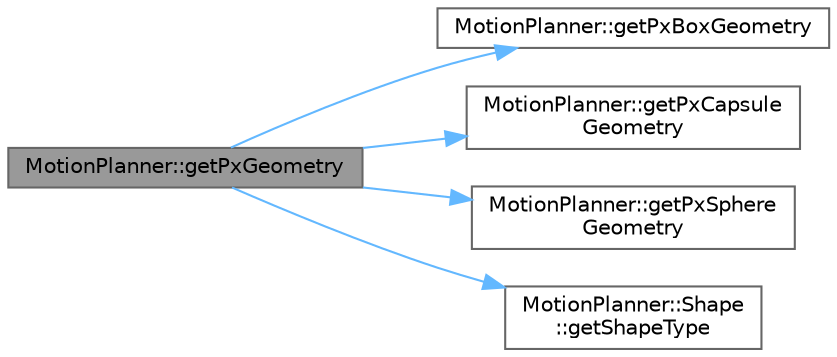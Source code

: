 digraph "MotionPlanner::getPxGeometry"
{
 // LATEX_PDF_SIZE
  bgcolor="transparent";
  edge [fontname=Helvetica,fontsize=10,labelfontname=Helvetica,labelfontsize=10];
  node [fontname=Helvetica,fontsize=10,shape=box,height=0.2,width=0.4];
  rankdir="LR";
  Node1 [label="MotionPlanner::getPxGeometry",height=0.2,width=0.4,color="gray40", fillcolor="grey60", style="filled", fontcolor="black",tooltip=" "];
  Node1 -> Node2 [color="steelblue1",style="solid"];
  Node2 [label="MotionPlanner::getPxBoxGeometry",height=0.2,width=0.4,color="grey40", fillcolor="white", style="filled",URL="$namespace_motion_planner.html#a47f69fbf2dccb145dfbe6e481174e7cf",tooltip=" "];
  Node1 -> Node3 [color="steelblue1",style="solid"];
  Node3 [label="MotionPlanner::getPxCapsule\lGeometry",height=0.2,width=0.4,color="grey40", fillcolor="white", style="filled",URL="$namespace_motion_planner.html#afdea9a17396da6b4a31fedaf7d09cbfc",tooltip=" "];
  Node1 -> Node4 [color="steelblue1",style="solid"];
  Node4 [label="MotionPlanner::getPxSphere\lGeometry",height=0.2,width=0.4,color="grey40", fillcolor="white", style="filled",URL="$namespace_motion_planner.html#aa2022e3f0fd2991f4f1a55433b19ab20",tooltip=" "];
  Node1 -> Node5 [color="steelblue1",style="solid"];
  Node5 [label="MotionPlanner::Shape\l::getShapeType",height=0.2,width=0.4,color="grey40", fillcolor="white", style="filled",URL="$class_motion_planner_1_1_shape.html#aeb66fd269642463310afdb36d965491c",tooltip=" "];
}
